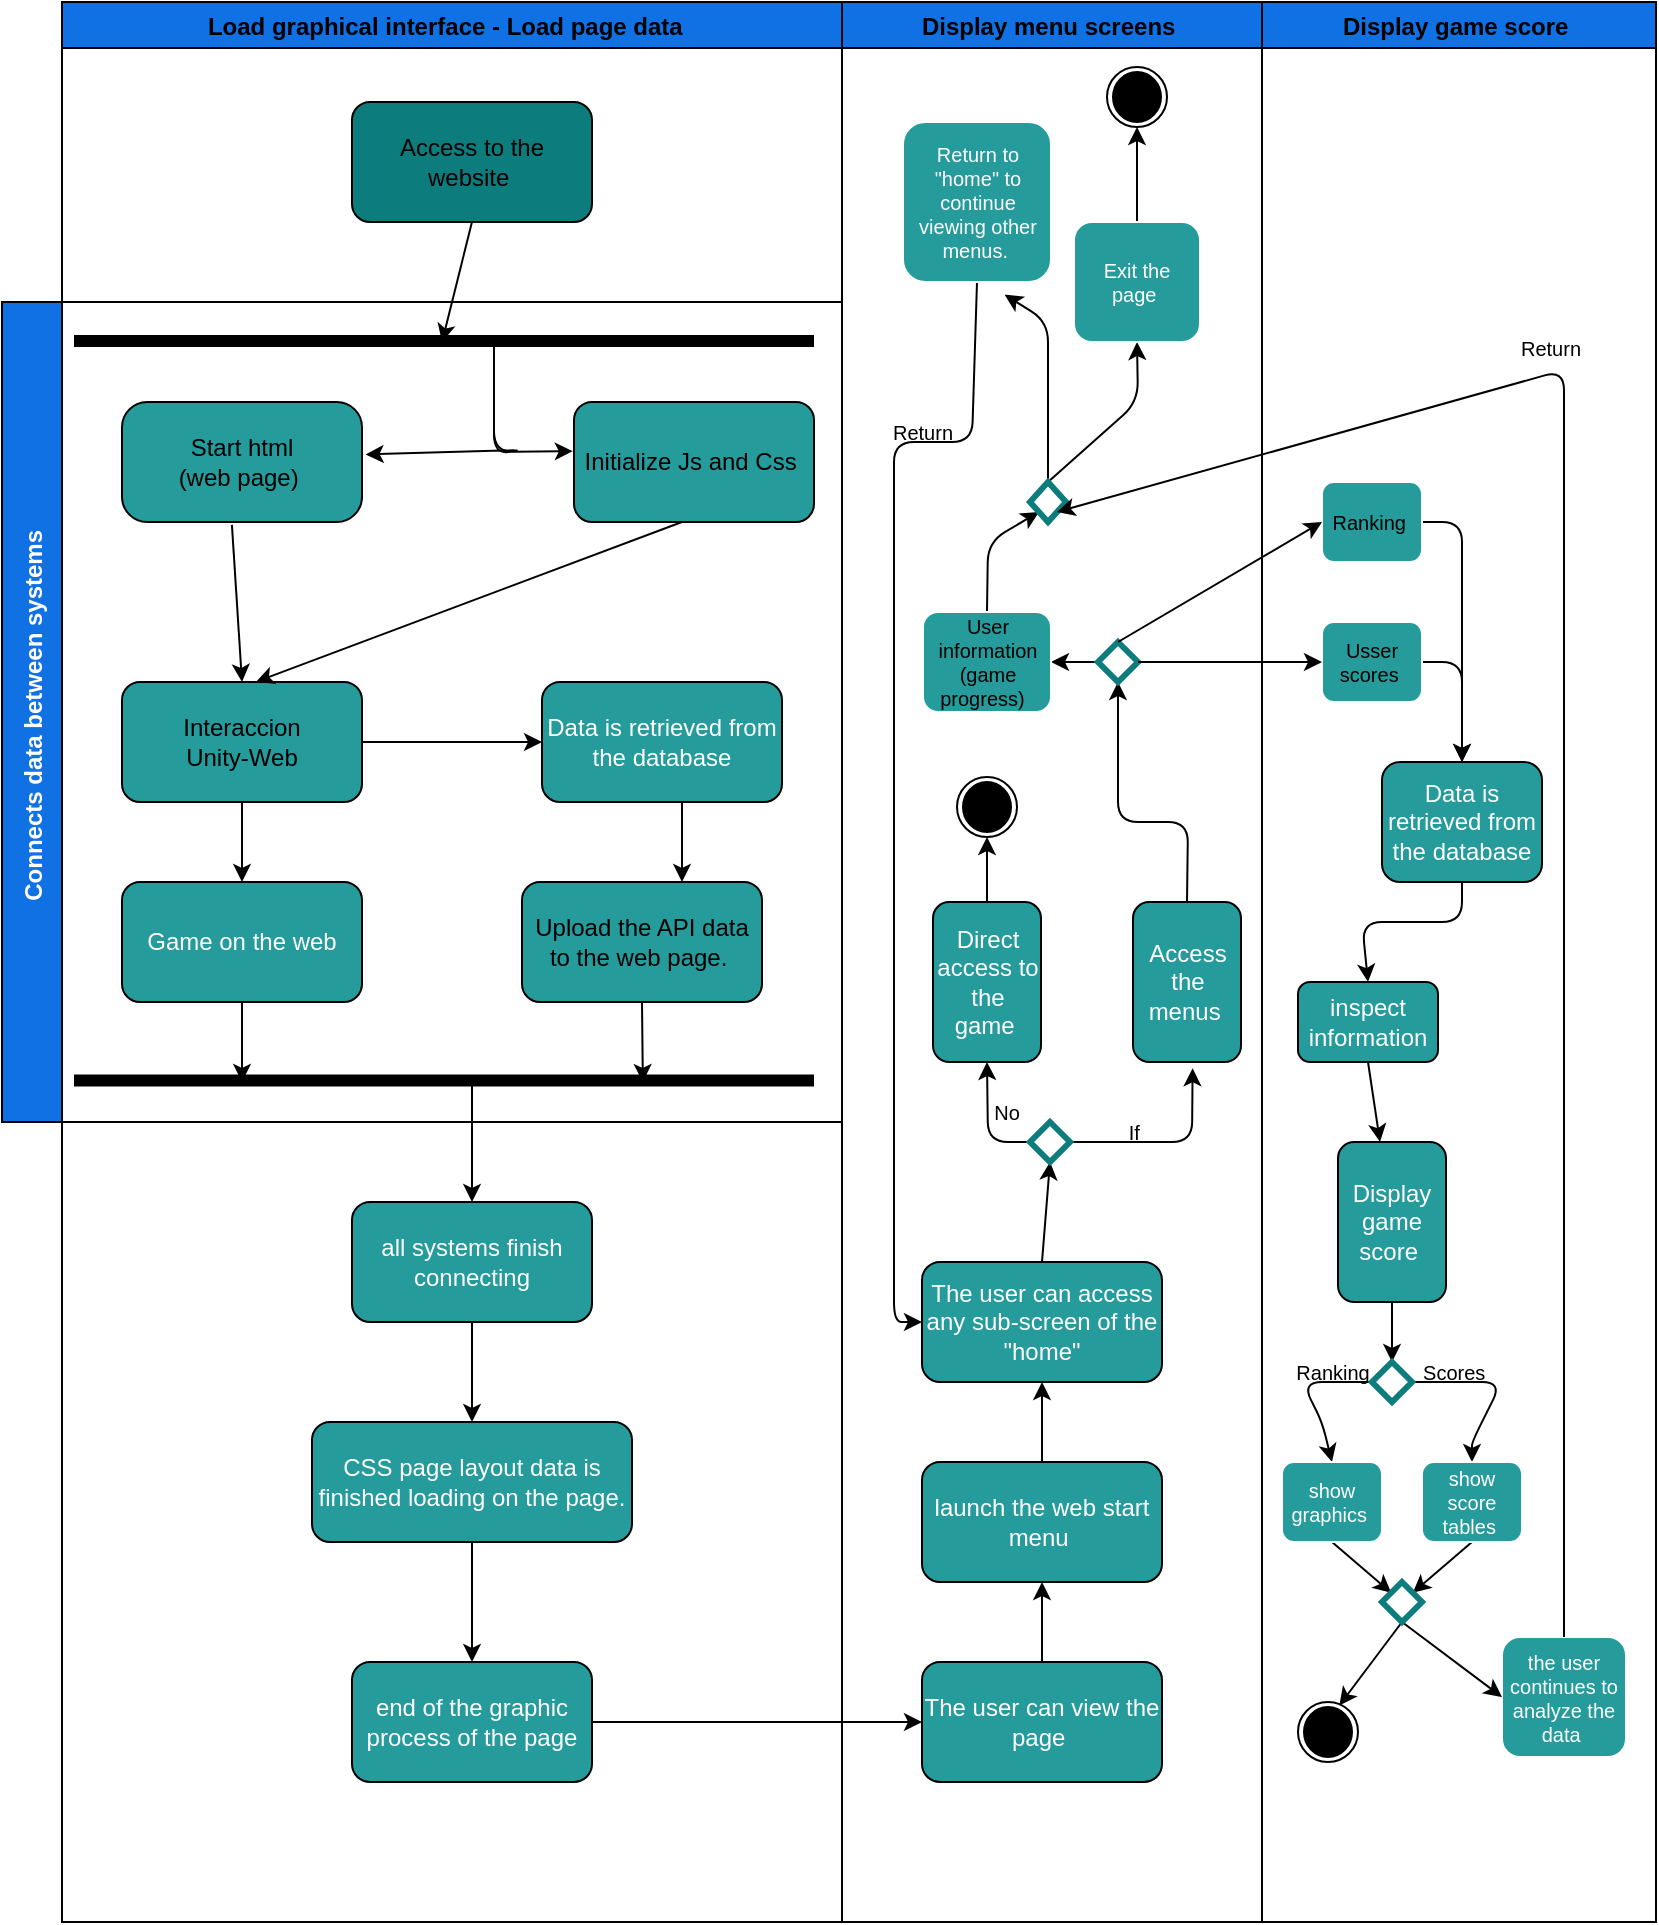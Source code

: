 <mxfile>
    <diagram id="DjmvyaZCsJMdG9fhWqIp" name="Page-1">
        <mxGraphModel dx="1640" dy="884" grid="1" gridSize="10" guides="1" tooltips="1" connect="1" arrows="1" fold="1" page="1" pageScale="1" pageWidth="827" pageHeight="1169" background="none" math="0" shadow="0">
            <root>
                <mxCell id="0"/>
                <mxCell id="1" parent="0"/>
                <mxCell id="8" value="Display menu screens " style="swimlane;fillColor=#1071e5;" parent="1" vertex="1">
                    <mxGeometry x="420" y="70" width="210" height="960" as="geometry"/>
                </mxCell>
                <mxCell id="59" style="edgeStyle=none;html=1;exitX=0.5;exitY=0;exitDx=0;exitDy=0;entryX=0.5;entryY=1;entryDx=0;entryDy=0;fontColor=#FFFFFF;strokeColor=#000000;" edge="1" parent="8" source="57" target="58">
                    <mxGeometry relative="1" as="geometry"/>
                </mxCell>
                <mxCell id="57" value="The user can view the page&amp;nbsp;" style="rounded=1;whiteSpace=wrap;html=1;labelBackgroundColor=none;fontColor=#FFFFFF;fillColor=#259B9C;" vertex="1" parent="8">
                    <mxGeometry x="40" y="830" width="120" height="60" as="geometry"/>
                </mxCell>
                <mxCell id="62" style="edgeStyle=none;html=1;exitX=0.5;exitY=0;exitDx=0;exitDy=0;entryX=0.5;entryY=1;entryDx=0;entryDy=0;fontColor=#FFFFFF;strokeColor=#000000;" edge="1" parent="8" source="58" target="61">
                    <mxGeometry relative="1" as="geometry"/>
                </mxCell>
                <mxCell id="58" value="launch the web start menu&amp;nbsp;" style="rounded=1;whiteSpace=wrap;html=1;labelBackgroundColor=none;fontColor=#FFFFFF;fillColor=#259B9C;" vertex="1" parent="8">
                    <mxGeometry x="40" y="730" width="120" height="60" as="geometry"/>
                </mxCell>
                <mxCell id="64" style="edgeStyle=none;html=1;exitX=0.5;exitY=0;exitDx=0;exitDy=0;entryX=0.5;entryY=1;entryDx=0;entryDy=0;fontColor=#FFFFFF;strokeColor=#000000;" edge="1" parent="8" source="61" target="63">
                    <mxGeometry relative="1" as="geometry"/>
                </mxCell>
                <mxCell id="61" value="The user can access any sub-screen of the &quot;home&quot;" style="rounded=1;whiteSpace=wrap;html=1;labelBackgroundColor=none;fontColor=#FFFFFF;fillColor=#259B9C;" vertex="1" parent="8">
                    <mxGeometry x="40" y="630" width="120" height="60" as="geometry"/>
                </mxCell>
                <mxCell id="70" style="edgeStyle=none;html=1;exitX=0;exitY=0.5;exitDx=0;exitDy=0;entryX=0.5;entryY=1;entryDx=0;entryDy=0;fontColor=#FFFFFF;strokeColor=#000000;" edge="1" parent="8" source="63" target="69">
                    <mxGeometry relative="1" as="geometry">
                        <Array as="points">
                            <mxPoint x="73" y="570"/>
                        </Array>
                    </mxGeometry>
                </mxCell>
                <mxCell id="78" style="edgeStyle=none;html=1;exitX=1;exitY=0.5;exitDx=0;exitDy=0;entryX=0.552;entryY=1.039;entryDx=0;entryDy=0;entryPerimeter=0;fontSize=10;fontColor=#000000;strokeColor=#000000;" edge="1" parent="8" source="63" target="77">
                    <mxGeometry relative="1" as="geometry">
                        <Array as="points">
                            <mxPoint x="175" y="570"/>
                        </Array>
                    </mxGeometry>
                </mxCell>
                <mxCell id="63" value="" style="rhombus;whiteSpace=wrap;html=1;labelBackgroundColor=none;fontColor=#FFFFFF;fillColor=none;strokeColor=#0C7C7D;strokeWidth=3;" vertex="1" parent="8">
                    <mxGeometry x="94" y="560" width="20" height="20" as="geometry"/>
                </mxCell>
                <mxCell id="73" style="edgeStyle=none;html=1;exitX=0.5;exitY=0;exitDx=0;exitDy=0;entryX=0.5;entryY=1;entryDx=0;entryDy=0;fontColor=#FFFFFF;strokeColor=#000000;" edge="1" parent="8" source="69" target="71">
                    <mxGeometry relative="1" as="geometry"/>
                </mxCell>
                <mxCell id="69" value="Direct access to the game&amp;nbsp;" style="rounded=1;whiteSpace=wrap;html=1;labelBackgroundColor=none;fontColor=#FFFFFF;fillColor=#259B9C;" vertex="1" parent="8">
                    <mxGeometry x="45.5" y="450" width="54" height="80" as="geometry"/>
                </mxCell>
                <mxCell id="71" value="" style="ellipse;whiteSpace=wrap;html=1;aspect=fixed;labelBackgroundColor=none;fontColor=#FFFFFF;strokeColor=#000000;strokeWidth=1;fillColor=none;" vertex="1" parent="8">
                    <mxGeometry x="57.5" y="387.5" width="30" height="30" as="geometry"/>
                </mxCell>
                <mxCell id="72" value="" style="ellipse;whiteSpace=wrap;html=1;labelBackgroundColor=none;fontColor=#FFFFFF;strokeColor=#000000;strokeWidth=1;fillColor=#000000;" vertex="1" parent="8">
                    <mxGeometry x="60.5" y="390" width="24" height="25" as="geometry"/>
                </mxCell>
                <mxCell id="74" value="No" style="text;html=1;strokeColor=none;fillColor=none;align=center;verticalAlign=middle;whiteSpace=wrap;rounded=0;labelBackgroundColor=none;fontColor=#000000;strokeWidth=1;fontSize=10;" vertex="1" parent="8">
                    <mxGeometry x="64.5" y="550" width="35" height="10" as="geometry"/>
                </mxCell>
                <mxCell id="91" style="edgeStyle=none;html=1;exitX=0.5;exitY=0;exitDx=0;exitDy=0;entryX=0.5;entryY=1;entryDx=0;entryDy=0;fontSize=10;fontColor=#000000;strokeColor=#000000;" edge="1" parent="8" source="77" target="82">
                    <mxGeometry relative="1" as="geometry">
                        <Array as="points">
                            <mxPoint x="173" y="410"/>
                            <mxPoint x="138" y="410"/>
                        </Array>
                    </mxGeometry>
                </mxCell>
                <mxCell id="77" value="Access the menus&amp;nbsp;" style="rounded=1;whiteSpace=wrap;html=1;labelBackgroundColor=none;fontColor=#FFFFFF;fillColor=#259B9C;" vertex="1" parent="8">
                    <mxGeometry x="145.5" y="450" width="54" height="80" as="geometry"/>
                </mxCell>
                <mxCell id="80" value="If&amp;nbsp;" style="text;html=1;strokeColor=none;fillColor=none;align=center;verticalAlign=middle;whiteSpace=wrap;rounded=0;labelBackgroundColor=none;fontColor=#000000;strokeWidth=1;fontSize=10;" vertex="1" parent="8">
                    <mxGeometry x="130" y="560" width="35" height="10" as="geometry"/>
                </mxCell>
                <mxCell id="92" style="edgeStyle=none;html=1;exitX=0;exitY=0.5;exitDx=0;exitDy=0;entryX=1;entryY=0.5;entryDx=0;entryDy=0;fontSize=10;fontColor=#000000;strokeColor=#000000;" edge="1" parent="8" source="82" target="157">
                    <mxGeometry relative="1" as="geometry">
                        <mxPoint x="90" y="330" as="targetPoint"/>
                    </mxGeometry>
                </mxCell>
                <mxCell id="82" value="" style="rhombus;whiteSpace=wrap;html=1;labelBackgroundColor=none;fontColor=#FFFFFF;fillColor=none;strokeColor=#0C7C7D;strokeWidth=3;" vertex="1" parent="8">
                    <mxGeometry x="128" y="320" width="20" height="20" as="geometry"/>
                </mxCell>
                <mxCell id="96" style="edgeStyle=none;html=1;exitX=0.5;exitY=0;exitDx=0;exitDy=0;entryX=0;entryY=1;entryDx=0;entryDy=0;fontSize=10;fontColor=#000000;strokeColor=#000000;" edge="1" parent="8" source="157" target="95">
                    <mxGeometry relative="1" as="geometry">
                        <mxPoint x="65" y="310" as="sourcePoint"/>
                        <Array as="points">
                            <mxPoint x="73" y="270"/>
                        </Array>
                    </mxGeometry>
                </mxCell>
                <mxCell id="100" style="edgeStyle=none;html=1;exitX=0.5;exitY=0;exitDx=0;exitDy=0;entryX=0.5;entryY=1;entryDx=0;entryDy=0;fontSize=10;fontColor=#FFFFFF;strokeColor=#000000;" edge="1" parent="8" source="95" target="99">
                    <mxGeometry relative="1" as="geometry">
                        <Array as="points">
                            <mxPoint x="148" y="200"/>
                        </Array>
                    </mxGeometry>
                </mxCell>
                <mxCell id="108" style="edgeStyle=none;html=1;exitX=0.5;exitY=0;exitDx=0;exitDy=0;fontSize=10;fontColor=#FFFFFF;strokeColor=#000000;entryX=0.687;entryY=1.079;entryDx=0;entryDy=0;entryPerimeter=0;" edge="1" parent="8" source="95" target="103">
                    <mxGeometry relative="1" as="geometry">
                        <mxPoint x="90" y="150" as="targetPoint"/>
                        <Array as="points">
                            <mxPoint x="103" y="160"/>
                        </Array>
                    </mxGeometry>
                </mxCell>
                <mxCell id="95" value="" style="rhombus;whiteSpace=wrap;html=1;labelBackgroundColor=none;fontColor=#FFFFFF;fillColor=none;strokeColor=#0C7C7D;strokeWidth=3;" vertex="1" parent="8">
                    <mxGeometry x="94" y="240" width="18" height="20" as="geometry"/>
                </mxCell>
                <mxCell id="106" style="edgeStyle=none;html=1;exitX=0.5;exitY=0;exitDx=0;exitDy=0;entryX=0.5;entryY=1;entryDx=0;entryDy=0;fontSize=10;fontColor=#FFFFFF;strokeColor=#000000;" edge="1" parent="8" source="99" target="104">
                    <mxGeometry relative="1" as="geometry"/>
                </mxCell>
                <mxCell id="99" value="Exit the page&amp;nbsp;" style="rounded=1;whiteSpace=wrap;html=1;labelBackgroundColor=none;fontSize=10;fontColor=#FFFFFF;strokeColor=#FFFFFF;strokeWidth=1;fillColor=#259B9C;" vertex="1" parent="8">
                    <mxGeometry x="116" y="110" width="63" height="60" as="geometry"/>
                </mxCell>
                <mxCell id="109" style="edgeStyle=none;html=1;exitX=0.5;exitY=1;exitDx=0;exitDy=0;entryX=0;entryY=0.5;entryDx=0;entryDy=0;fontSize=10;fontColor=#FFFFFF;strokeColor=#000000;" edge="1" parent="8" source="103" target="61">
                    <mxGeometry relative="1" as="geometry">
                        <Array as="points">
                            <mxPoint x="65" y="220"/>
                            <mxPoint x="26" y="220"/>
                            <mxPoint x="26" y="660"/>
                        </Array>
                    </mxGeometry>
                </mxCell>
                <mxCell id="103" value="Return to &quot;home&quot; to continue viewing other menus.&amp;nbsp;" style="rounded=1;whiteSpace=wrap;html=1;labelBackgroundColor=none;fontSize=10;fontColor=#FFFFFF;strokeColor=#FFFFFF;strokeWidth=1;fillColor=#259B9C;" vertex="1" parent="8">
                    <mxGeometry x="30.5" y="60" width="74" height="80" as="geometry"/>
                </mxCell>
                <mxCell id="104" value="" style="ellipse;whiteSpace=wrap;html=1;aspect=fixed;labelBackgroundColor=none;fontColor=#FFFFFF;strokeColor=#000000;strokeWidth=1;fillColor=none;" vertex="1" parent="8">
                    <mxGeometry x="132.5" y="32.5" width="30" height="30" as="geometry"/>
                </mxCell>
                <mxCell id="105" value="" style="ellipse;whiteSpace=wrap;html=1;labelBackgroundColor=none;fontColor=#FFFFFF;strokeColor=#000000;strokeWidth=1;fillColor=#000000;" vertex="1" parent="8">
                    <mxGeometry x="135.5" y="35" width="24" height="25" as="geometry"/>
                </mxCell>
                <mxCell id="112" value="Return" style="text;html=1;strokeColor=none;fillColor=none;align=center;verticalAlign=middle;whiteSpace=wrap;rounded=0;labelBackgroundColor=none;fontColor=#000000;strokeWidth=1;fontSize=10;" vertex="1" parent="8">
                    <mxGeometry x="22.5" y="210" width="35" height="10" as="geometry"/>
                </mxCell>
                <mxCell id="157" value="User information (game progress)&amp;nbsp;&amp;nbsp;" style="rounded=1;whiteSpace=wrap;html=1;labelBackgroundColor=none;fontSize=10;fontColor=#000000;strokeColor=#FFFFFF;strokeWidth=1;fillColor=#259B9C;" vertex="1" parent="8">
                    <mxGeometry x="40.5" y="305" width="64" height="50" as="geometry"/>
                </mxCell>
                <mxCell id="9" value="Load graphical interface - Load page data  " style="swimlane;fillColor=#1071e5;" parent="1" vertex="1">
                    <mxGeometry x="30" y="70" width="390" height="960" as="geometry"/>
                </mxCell>
                <mxCell id="2" value="Access to the website&amp;nbsp;" style="rounded=1;whiteSpace=wrap;html=1;fillColor=#0c7c7d;" parent="9" vertex="1">
                    <mxGeometry x="145" y="50" width="120" height="60" as="geometry"/>
                </mxCell>
                <mxCell id="51" style="edgeStyle=none;html=1;exitX=0.5;exitY=1;exitDx=0;exitDy=0;entryX=0.5;entryY=0;entryDx=0;entryDy=0;fontColor=#FFFFFF;strokeColor=#000000;" edge="1" parent="9" source="44" target="49">
                    <mxGeometry relative="1" as="geometry"/>
                </mxCell>
                <mxCell id="44" value="all systems finish connecting" style="rounded=1;whiteSpace=wrap;html=1;labelBackgroundColor=none;fontColor=#FFFFFF;fillColor=#259B9C;" vertex="1" parent="9">
                    <mxGeometry x="145" y="600" width="120" height="60" as="geometry"/>
                </mxCell>
                <mxCell id="48" value="" style="endArrow=classic;html=1;fontColor=#FFFFFF;strokeColor=#000000;entryX=0.5;entryY=0;entryDx=0;entryDy=0;" edge="1" parent="9" target="44">
                    <mxGeometry width="50" height="50" relative="1" as="geometry">
                        <mxPoint x="205" y="540" as="sourcePoint"/>
                        <mxPoint x="110" y="570" as="targetPoint"/>
                    </mxGeometry>
                </mxCell>
                <mxCell id="43" value="end of the graphic process of the page" style="rounded=1;whiteSpace=wrap;html=1;labelBackgroundColor=none;fontColor=#FFFFFF;fillColor=#259B9C;" vertex="1" parent="9">
                    <mxGeometry x="145" y="830" width="120" height="60" as="geometry"/>
                </mxCell>
                <mxCell id="50" style="edgeStyle=none;html=1;exitX=0.5;exitY=1;exitDx=0;exitDy=0;entryX=0.5;entryY=0;entryDx=0;entryDy=0;fontColor=#FFFFFF;strokeColor=#000000;" edge="1" parent="9" source="49" target="43">
                    <mxGeometry relative="1" as="geometry"/>
                </mxCell>
                <mxCell id="49" value="CSS page layout data is finished loading on the page." style="rounded=1;whiteSpace=wrap;html=1;labelBackgroundColor=none;fontColor=#FFFFFF;fillColor=#259B9C;" vertex="1" parent="9">
                    <mxGeometry x="125" y="710" width="160" height="60" as="geometry"/>
                </mxCell>
                <mxCell id="32" style="edgeStyle=none;html=1;exitX=0.5;exitY=1;exitDx=0;exitDy=0;fontColor=#FFFFFF;strokeColor=#000000;" edge="1" parent="1" source="2">
                    <mxGeometry relative="1" as="geometry">
                        <mxPoint x="220" y="240" as="targetPoint"/>
                    </mxGeometry>
                </mxCell>
                <mxCell id="52" style="edgeStyle=none;html=1;exitX=0.5;exitY=1;exitDx=0;exitDy=0;fontColor=#FFFFFF;strokeColor=#000000;" edge="1" parent="1" source="26">
                    <mxGeometry relative="1" as="geometry">
                        <mxPoint x="320.429" y="610" as="targetPoint"/>
                    </mxGeometry>
                </mxCell>
                <mxCell id="55" style="edgeStyle=none;html=1;exitX=0.5;exitY=1;exitDx=0;exitDy=0;fontColor=#FFFFFF;strokeColor=#000000;" edge="1" parent="1" source="53">
                    <mxGeometry relative="1" as="geometry">
                        <mxPoint x="120" y="610" as="targetPoint"/>
                    </mxGeometry>
                </mxCell>
                <mxCell id="56" style="edgeStyle=none;html=1;exitX=1;exitY=0.5;exitDx=0;exitDy=0;fontColor=#FFFFFF;strokeColor=#000000;entryX=0;entryY=0.5;entryDx=0;entryDy=0;" edge="1" parent="1" source="43" target="57">
                    <mxGeometry relative="1" as="geometry">
                        <mxPoint x="550" y="929.5" as="targetPoint"/>
                    </mxGeometry>
                </mxCell>
                <mxCell id="117" value="Display game score " style="swimlane;fillColor=#1071e5;" vertex="1" parent="1">
                    <mxGeometry x="630" y="70" width="197" height="960" as="geometry"/>
                </mxCell>
                <mxCell id="182" style="edgeStyle=none;html=1;exitX=0.5;exitY=1;exitDx=0;exitDy=0;entryX=0.5;entryY=0;entryDx=0;entryDy=0;fontSize=10;fontColor=#FFFFFF;strokeColor=#000000;" edge="1" parent="117" source="128" target="179">
                    <mxGeometry relative="1" as="geometry"/>
                </mxCell>
                <mxCell id="128" value="Display game score&amp;nbsp;" style="rounded=1;whiteSpace=wrap;html=1;labelBackgroundColor=none;fontColor=#FFFFFF;fillColor=#259B9C;" vertex="1" parent="117">
                    <mxGeometry x="38" y="570" width="54" height="80" as="geometry"/>
                </mxCell>
                <mxCell id="129" value="" style="ellipse;whiteSpace=wrap;html=1;aspect=fixed;labelBackgroundColor=none;fontColor=#FFFFFF;strokeColor=#000000;strokeWidth=1;fillColor=none;" vertex="1" parent="117">
                    <mxGeometry x="18" y="850" width="30" height="30" as="geometry"/>
                </mxCell>
                <mxCell id="130" value="" style="ellipse;whiteSpace=wrap;html=1;labelBackgroundColor=none;fontColor=#FFFFFF;strokeColor=#000000;strokeWidth=1;fillColor=#000000;" vertex="1" parent="117">
                    <mxGeometry x="21" y="852.5" width="24" height="25" as="geometry"/>
                </mxCell>
                <mxCell id="170" style="edgeStyle=none;html=1;exitX=1;exitY=0.5;exitDx=0;exitDy=0;entryX=0.5;entryY=0;entryDx=0;entryDy=0;fontSize=10;fontColor=#FFFFFF;strokeColor=#000000;" edge="1" parent="117" source="90" target="168">
                    <mxGeometry relative="1" as="geometry">
                        <Array as="points">
                            <mxPoint x="100" y="330"/>
                        </Array>
                    </mxGeometry>
                </mxCell>
                <mxCell id="90" value="Usser scores&amp;nbsp;" style="rounded=1;whiteSpace=wrap;html=1;labelBackgroundColor=none;fontSize=10;fontColor=#000000;strokeColor=#FFFFFF;strokeWidth=1;fillColor=#259B9C;" vertex="1" parent="117">
                    <mxGeometry x="30" y="310" width="50" height="40" as="geometry"/>
                </mxCell>
                <mxCell id="169" style="edgeStyle=none;html=1;exitX=1;exitY=0.5;exitDx=0;exitDy=0;entryX=0.5;entryY=0;entryDx=0;entryDy=0;fontSize=10;fontColor=#FFFFFF;strokeColor=#000000;" edge="1" parent="117" source="156" target="168">
                    <mxGeometry relative="1" as="geometry">
                        <Array as="points">
                            <mxPoint x="100" y="260"/>
                        </Array>
                    </mxGeometry>
                </mxCell>
                <mxCell id="156" value="Ranking&amp;nbsp;" style="rounded=1;whiteSpace=wrap;html=1;labelBackgroundColor=none;fontSize=10;fontColor=#000000;strokeColor=#FFFFFF;strokeWidth=1;fillColor=#259B9C;" vertex="1" parent="117">
                    <mxGeometry x="30" y="240" width="50" height="40" as="geometry"/>
                </mxCell>
                <mxCell id="175" style="edgeStyle=none;html=1;exitX=0.5;exitY=1;exitDx=0;exitDy=0;fontSize=10;fontColor=#FFFFFF;strokeColor=#000000;" edge="1" parent="117" source="162" target="128">
                    <mxGeometry relative="1" as="geometry"/>
                </mxCell>
                <mxCell id="162" value="inspect information" style="rounded=1;whiteSpace=wrap;html=1;labelBackgroundColor=none;fontColor=#FFFFFF;fillColor=#259B9C;" vertex="1" parent="117">
                    <mxGeometry x="18" y="490" width="70" height="40" as="geometry"/>
                </mxCell>
                <mxCell id="176" style="edgeStyle=none;html=1;exitX=0.5;exitY=1;exitDx=0;exitDy=0;entryX=0.5;entryY=0;entryDx=0;entryDy=0;fontSize=10;fontColor=#FFFFFF;strokeColor=#000000;" edge="1" parent="117" source="168" target="162">
                    <mxGeometry relative="1" as="geometry">
                        <Array as="points">
                            <mxPoint x="100" y="460"/>
                            <mxPoint x="50" y="460"/>
                        </Array>
                    </mxGeometry>
                </mxCell>
                <mxCell id="168" value="Data is retrieved from the database" style="rounded=1;whiteSpace=wrap;html=1;labelBackgroundColor=none;fontColor=#FFFFFF;fillColor=#259B9C;" vertex="1" parent="117">
                    <mxGeometry x="60" y="380" width="80" height="60" as="geometry"/>
                </mxCell>
                <mxCell id="177" style="edgeStyle=none;html=1;exitX=0;exitY=0.5;exitDx=0;exitDy=0;fontColor=#FFFFFF;strokeColor=#000000;entryX=0.5;entryY=0;entryDx=0;entryDy=0;" edge="1" parent="117" source="179" target="185">
                    <mxGeometry relative="1" as="geometry">
                        <mxPoint x="26" y="750" as="targetPoint"/>
                        <Array as="points">
                            <mxPoint x="20" y="690"/>
                            <mxPoint x="30" y="710"/>
                        </Array>
                    </mxGeometry>
                </mxCell>
                <mxCell id="178" style="edgeStyle=none;html=1;entryX=0.5;entryY=0;entryDx=0;entryDy=0;fontSize=10;fontColor=#000000;strokeColor=#000000;exitX=1;exitY=0.5;exitDx=0;exitDy=0;" edge="1" parent="117" source="179" target="186">
                    <mxGeometry relative="1" as="geometry">
                        <mxPoint x="128.808" y="683.12" as="targetPoint"/>
                        <Array as="points">
                            <mxPoint x="120" y="690"/>
                            <mxPoint x="105" y="720"/>
                        </Array>
                        <mxPoint x="143.5" y="770" as="sourcePoint"/>
                    </mxGeometry>
                </mxCell>
                <mxCell id="179" value="" style="rhombus;whiteSpace=wrap;html=1;labelBackgroundColor=none;fontColor=#FFFFFF;fillColor=none;strokeColor=#0C7C7D;strokeWidth=3;" vertex="1" parent="117">
                    <mxGeometry x="55" y="680" width="20" height="20" as="geometry"/>
                </mxCell>
                <mxCell id="180" value="Ranking" style="text;html=1;strokeColor=none;fillColor=none;align=center;verticalAlign=middle;whiteSpace=wrap;rounded=0;labelBackgroundColor=none;fontColor=#000000;strokeWidth=1;fontSize=10;" vertex="1" parent="117">
                    <mxGeometry x="17.5" y="680" width="35" height="10" as="geometry"/>
                </mxCell>
                <mxCell id="181" value="Scores&amp;nbsp;" style="text;html=1;strokeColor=none;fillColor=none;align=center;verticalAlign=middle;whiteSpace=wrap;rounded=0;labelBackgroundColor=none;fontColor=#000000;strokeWidth=1;fontSize=10;" vertex="1" parent="117">
                    <mxGeometry x="80" y="680" width="35" height="10" as="geometry"/>
                </mxCell>
                <mxCell id="191" style="edgeStyle=none;html=1;exitX=0.5;exitY=1;exitDx=0;exitDy=0;fontSize=10;fontColor=#FFFFFF;strokeColor=#000000;" edge="1" parent="117" source="185" target="189">
                    <mxGeometry relative="1" as="geometry"/>
                </mxCell>
                <mxCell id="185" value="show graphics&amp;nbsp;" style="rounded=1;whiteSpace=wrap;html=1;labelBackgroundColor=none;fontSize=10;fontColor=#FFFFFF;strokeColor=#FFFFFF;strokeWidth=1;fillColor=#259B9C;" vertex="1" parent="117">
                    <mxGeometry x="10" y="730" width="50" height="40" as="geometry"/>
                </mxCell>
                <mxCell id="190" style="edgeStyle=none;html=1;exitX=0.5;exitY=1;exitDx=0;exitDy=0;fontSize=10;fontColor=#FFFFFF;strokeColor=#000000;" edge="1" parent="117" source="186" target="189">
                    <mxGeometry relative="1" as="geometry"/>
                </mxCell>
                <mxCell id="186" value="show score tables&amp;nbsp;" style="rounded=1;whiteSpace=wrap;html=1;labelBackgroundColor=none;fontSize=10;fontColor=#FFFFFF;strokeColor=#FFFFFF;strokeWidth=1;fillColor=#259B9C;" vertex="1" parent="117">
                    <mxGeometry x="80" y="730" width="50" height="40" as="geometry"/>
                </mxCell>
                <mxCell id="188" value="the user continues to analyze the data&amp;nbsp;" style="rounded=1;whiteSpace=wrap;html=1;labelBackgroundColor=none;fontSize=10;fontColor=#FFFFFF;strokeColor=#FFFFFF;strokeWidth=1;fillColor=#259B9C;" vertex="1" parent="117">
                    <mxGeometry x="120" y="817.5" width="62" height="60" as="geometry"/>
                </mxCell>
                <mxCell id="192" style="edgeStyle=none;html=1;exitX=0.5;exitY=1;exitDx=0;exitDy=0;entryX=0.689;entryY=0.057;entryDx=0;entryDy=0;entryPerimeter=0;fontSize=10;fontColor=#FFFFFF;strokeColor=#000000;" edge="1" parent="117" source="189" target="129">
                    <mxGeometry relative="1" as="geometry"/>
                </mxCell>
                <mxCell id="193" style="edgeStyle=none;html=1;exitX=0.5;exitY=1;exitDx=0;exitDy=0;entryX=0;entryY=0.5;entryDx=0;entryDy=0;fontSize=10;fontColor=#FFFFFF;strokeColor=#000000;" edge="1" parent="117" source="189" target="188">
                    <mxGeometry relative="1" as="geometry"/>
                </mxCell>
                <mxCell id="189" value="" style="rhombus;whiteSpace=wrap;html=1;labelBackgroundColor=none;fontColor=#FFFFFF;fillColor=none;strokeColor=#0C7C7D;strokeWidth=3;" vertex="1" parent="117">
                    <mxGeometry x="60" y="790" width="20" height="20" as="geometry"/>
                </mxCell>
                <mxCell id="195" value="Return" style="text;html=1;strokeColor=none;fillColor=none;align=center;verticalAlign=middle;whiteSpace=wrap;rounded=0;labelBackgroundColor=none;fontColor=#000000;strokeWidth=1;fontSize=10;" vertex="1" parent="117">
                    <mxGeometry x="127" y="168" width="35" height="10" as="geometry"/>
                </mxCell>
                <object label="Connects data between systems " id="28">
                    <mxCell style="swimlane;horizontal=0;labelBackgroundColor=none;fontColor=#FFFFFF;fillColor=#1071E5;startSize=30;" vertex="1" parent="1">
                        <mxGeometry y="220" width="420" height="410" as="geometry">
                            <mxRectangle x="160" y="1280" width="30" height="140" as="alternateBounds"/>
                        </mxGeometry>
                    </mxCell>
                </object>
                <mxCell id="21" value="Start html &lt;br&gt;(web page)&amp;nbsp;" style="rounded=1;whiteSpace=wrap;html=1;fillColor=#259B9C;arcSize=21;" parent="28" vertex="1">
                    <mxGeometry x="60" y="50" width="120" height="60" as="geometry"/>
                </mxCell>
                <mxCell id="23" value="Initialize Js and Css&amp;nbsp;" style="rounded=1;whiteSpace=wrap;html=1;fillColor=#259B9C;" parent="28" vertex="1">
                    <mxGeometry x="286" y="50" width="120" height="60" as="geometry"/>
                </mxCell>
                <mxCell id="34" value="" style="endArrow=classic;html=1;fontColor=#FFFFFF;strokeColor=#000000;entryX=1.015;entryY=0.437;entryDx=0;entryDy=0;entryPerimeter=0;" edge="1" parent="28" target="21">
                    <mxGeometry width="50" height="50" relative="1" as="geometry">
                        <mxPoint x="246" y="20" as="sourcePoint"/>
                        <mxPoint x="250" y="60" as="targetPoint"/>
                        <Array as="points">
                            <mxPoint x="246" y="76"/>
                            <mxPoint x="260" y="74"/>
                        </Array>
                    </mxGeometry>
                </mxCell>
                <mxCell id="38" value="" style="endArrow=classic;html=1;fontColor=#FFFFFF;strokeColor=#000000;entryX=-0.005;entryY=0.41;entryDx=0;entryDy=0;entryPerimeter=0;" edge="1" parent="28" target="23">
                    <mxGeometry width="50" height="50" relative="1" as="geometry">
                        <mxPoint x="246" y="20" as="sourcePoint"/>
                        <mxPoint x="290" y="80" as="targetPoint"/>
                        <Array as="points">
                            <mxPoint x="246" y="75"/>
                        </Array>
                    </mxGeometry>
                </mxCell>
                <mxCell id="54" style="edgeStyle=none;html=1;exitX=0.5;exitY=1;exitDx=0;exitDy=0;entryX=0.5;entryY=0;entryDx=0;entryDy=0;fontColor=#FFFFFF;strokeColor=#000000;" edge="1" parent="28" source="27" target="53">
                    <mxGeometry relative="1" as="geometry"/>
                </mxCell>
                <mxCell id="27" value="Interaccion &lt;br&gt;Unity-Web" style="rounded=1;whiteSpace=wrap;html=1;fillColor=#259B9C;" parent="28" vertex="1">
                    <mxGeometry x="60" y="190" width="120" height="60" as="geometry"/>
                </mxCell>
                <mxCell id="39" value="" style="endArrow=classic;html=1;fontColor=#FFFFFF;strokeColor=#000000;exitX=0.458;exitY=1.024;exitDx=0;exitDy=0;exitPerimeter=0;entryX=0.5;entryY=0;entryDx=0;entryDy=0;" edge="1" parent="28" source="21" target="27">
                    <mxGeometry width="50" height="50" relative="1" as="geometry">
                        <mxPoint x="200" y="150" as="sourcePoint"/>
                        <mxPoint x="250" y="100" as="targetPoint"/>
                    </mxGeometry>
                </mxCell>
                <mxCell id="40" value="" style="endArrow=classic;html=1;fontColor=#FFFFFF;strokeColor=#000000;entryX=0.558;entryY=-0.001;entryDx=0;entryDy=0;entryPerimeter=0;exitX=0.5;exitY=1;exitDx=0;exitDy=0;" edge="1" parent="28" target="27">
                    <mxGeometry width="50" height="50" relative="1" as="geometry">
                        <mxPoint x="340.0" y="110" as="sourcePoint"/>
                        <mxPoint x="370" y="160" as="targetPoint"/>
                    </mxGeometry>
                </mxCell>
                <mxCell id="45" style="edgeStyle=none;html=1;exitX=0.5;exitY=1;exitDx=0;exitDy=0;entryX=0.5;entryY=0;entryDx=0;entryDy=0;fontColor=#FFFFFF;strokeColor=#000000;" edge="1" parent="28">
                    <mxGeometry relative="1" as="geometry">
                        <mxPoint x="340.0" y="250" as="sourcePoint"/>
                        <mxPoint x="340.0" y="290" as="targetPoint"/>
                    </mxGeometry>
                </mxCell>
                <mxCell id="42" value="Data is retrieved from the database" style="rounded=1;whiteSpace=wrap;html=1;labelBackgroundColor=none;fontColor=#FFFFFF;fillColor=#259B9C;" vertex="1" parent="28">
                    <mxGeometry x="270" y="190" width="120" height="60" as="geometry"/>
                </mxCell>
                <mxCell id="41" style="edgeStyle=none;html=1;exitX=1;exitY=0.5;exitDx=0;exitDy=0;fontColor=#FFFFFF;strokeColor=#000000;entryX=0;entryY=0.5;entryDx=0;entryDy=0;" edge="1" parent="28" source="27" target="42">
                    <mxGeometry relative="1" as="geometry">
                        <mxPoint x="256" y="220" as="targetPoint"/>
                    </mxGeometry>
                </mxCell>
                <mxCell id="18" value="" style="shape=link;html=1;targetPerimeterSpacing=0;strokeColor=#000000;strokeWidth=6;width=364.667;" parent="28" edge="1">
                    <mxGeometry width="100" relative="1" as="geometry">
                        <mxPoint x="36" y="204.38" as="sourcePoint"/>
                        <mxPoint x="406" y="204.38" as="targetPoint"/>
                    </mxGeometry>
                </mxCell>
                <mxCell id="26" value="Upload the API data to the web page.&amp;nbsp;" style="rounded=1;whiteSpace=wrap;html=1;fillColor=#259B9C;" parent="28" vertex="1">
                    <mxGeometry x="260" y="290" width="120" height="60" as="geometry"/>
                </mxCell>
                <mxCell id="53" value="Game on the web" style="rounded=1;whiteSpace=wrap;html=1;labelBackgroundColor=none;fontColor=#FFFFFF;fillColor=#259B9C;" vertex="1" parent="28">
                    <mxGeometry x="60" y="290" width="120" height="60" as="geometry"/>
                </mxCell>
                <mxCell id="93" style="edgeStyle=none;html=1;exitX=1;exitY=0.5;exitDx=0;exitDy=0;entryX=0;entryY=0.5;entryDx=0;entryDy=0;fontSize=10;fontColor=#000000;strokeColor=#000000;" edge="1" parent="1" source="82" target="90">
                    <mxGeometry relative="1" as="geometry"/>
                </mxCell>
                <mxCell id="94" style="edgeStyle=none;html=1;exitX=0.5;exitY=0;exitDx=0;exitDy=0;entryX=0;entryY=0.5;entryDx=0;entryDy=0;fontSize=10;fontColor=#000000;strokeColor=#000000;" edge="1" parent="1" source="82" target="156">
                    <mxGeometry relative="1" as="geometry">
                        <mxPoint x="558" y="350" as="targetPoint"/>
                    </mxGeometry>
                </mxCell>
                <mxCell id="194" style="edgeStyle=none;html=1;exitX=0.5;exitY=0;exitDx=0;exitDy=0;fontSize=10;fontColor=#FFFFFF;strokeColor=#000000;entryX=1;entryY=1;entryDx=0;entryDy=0;" edge="1" parent="1" source="188" target="95">
                    <mxGeometry relative="1" as="geometry">
                        <mxPoint x="781.727" y="207.091" as="targetPoint"/>
                        <Array as="points">
                            <mxPoint x="781" y="254"/>
                        </Array>
                    </mxGeometry>
                </mxCell>
            </root>
        </mxGraphModel>
    </diagram>
</mxfile>